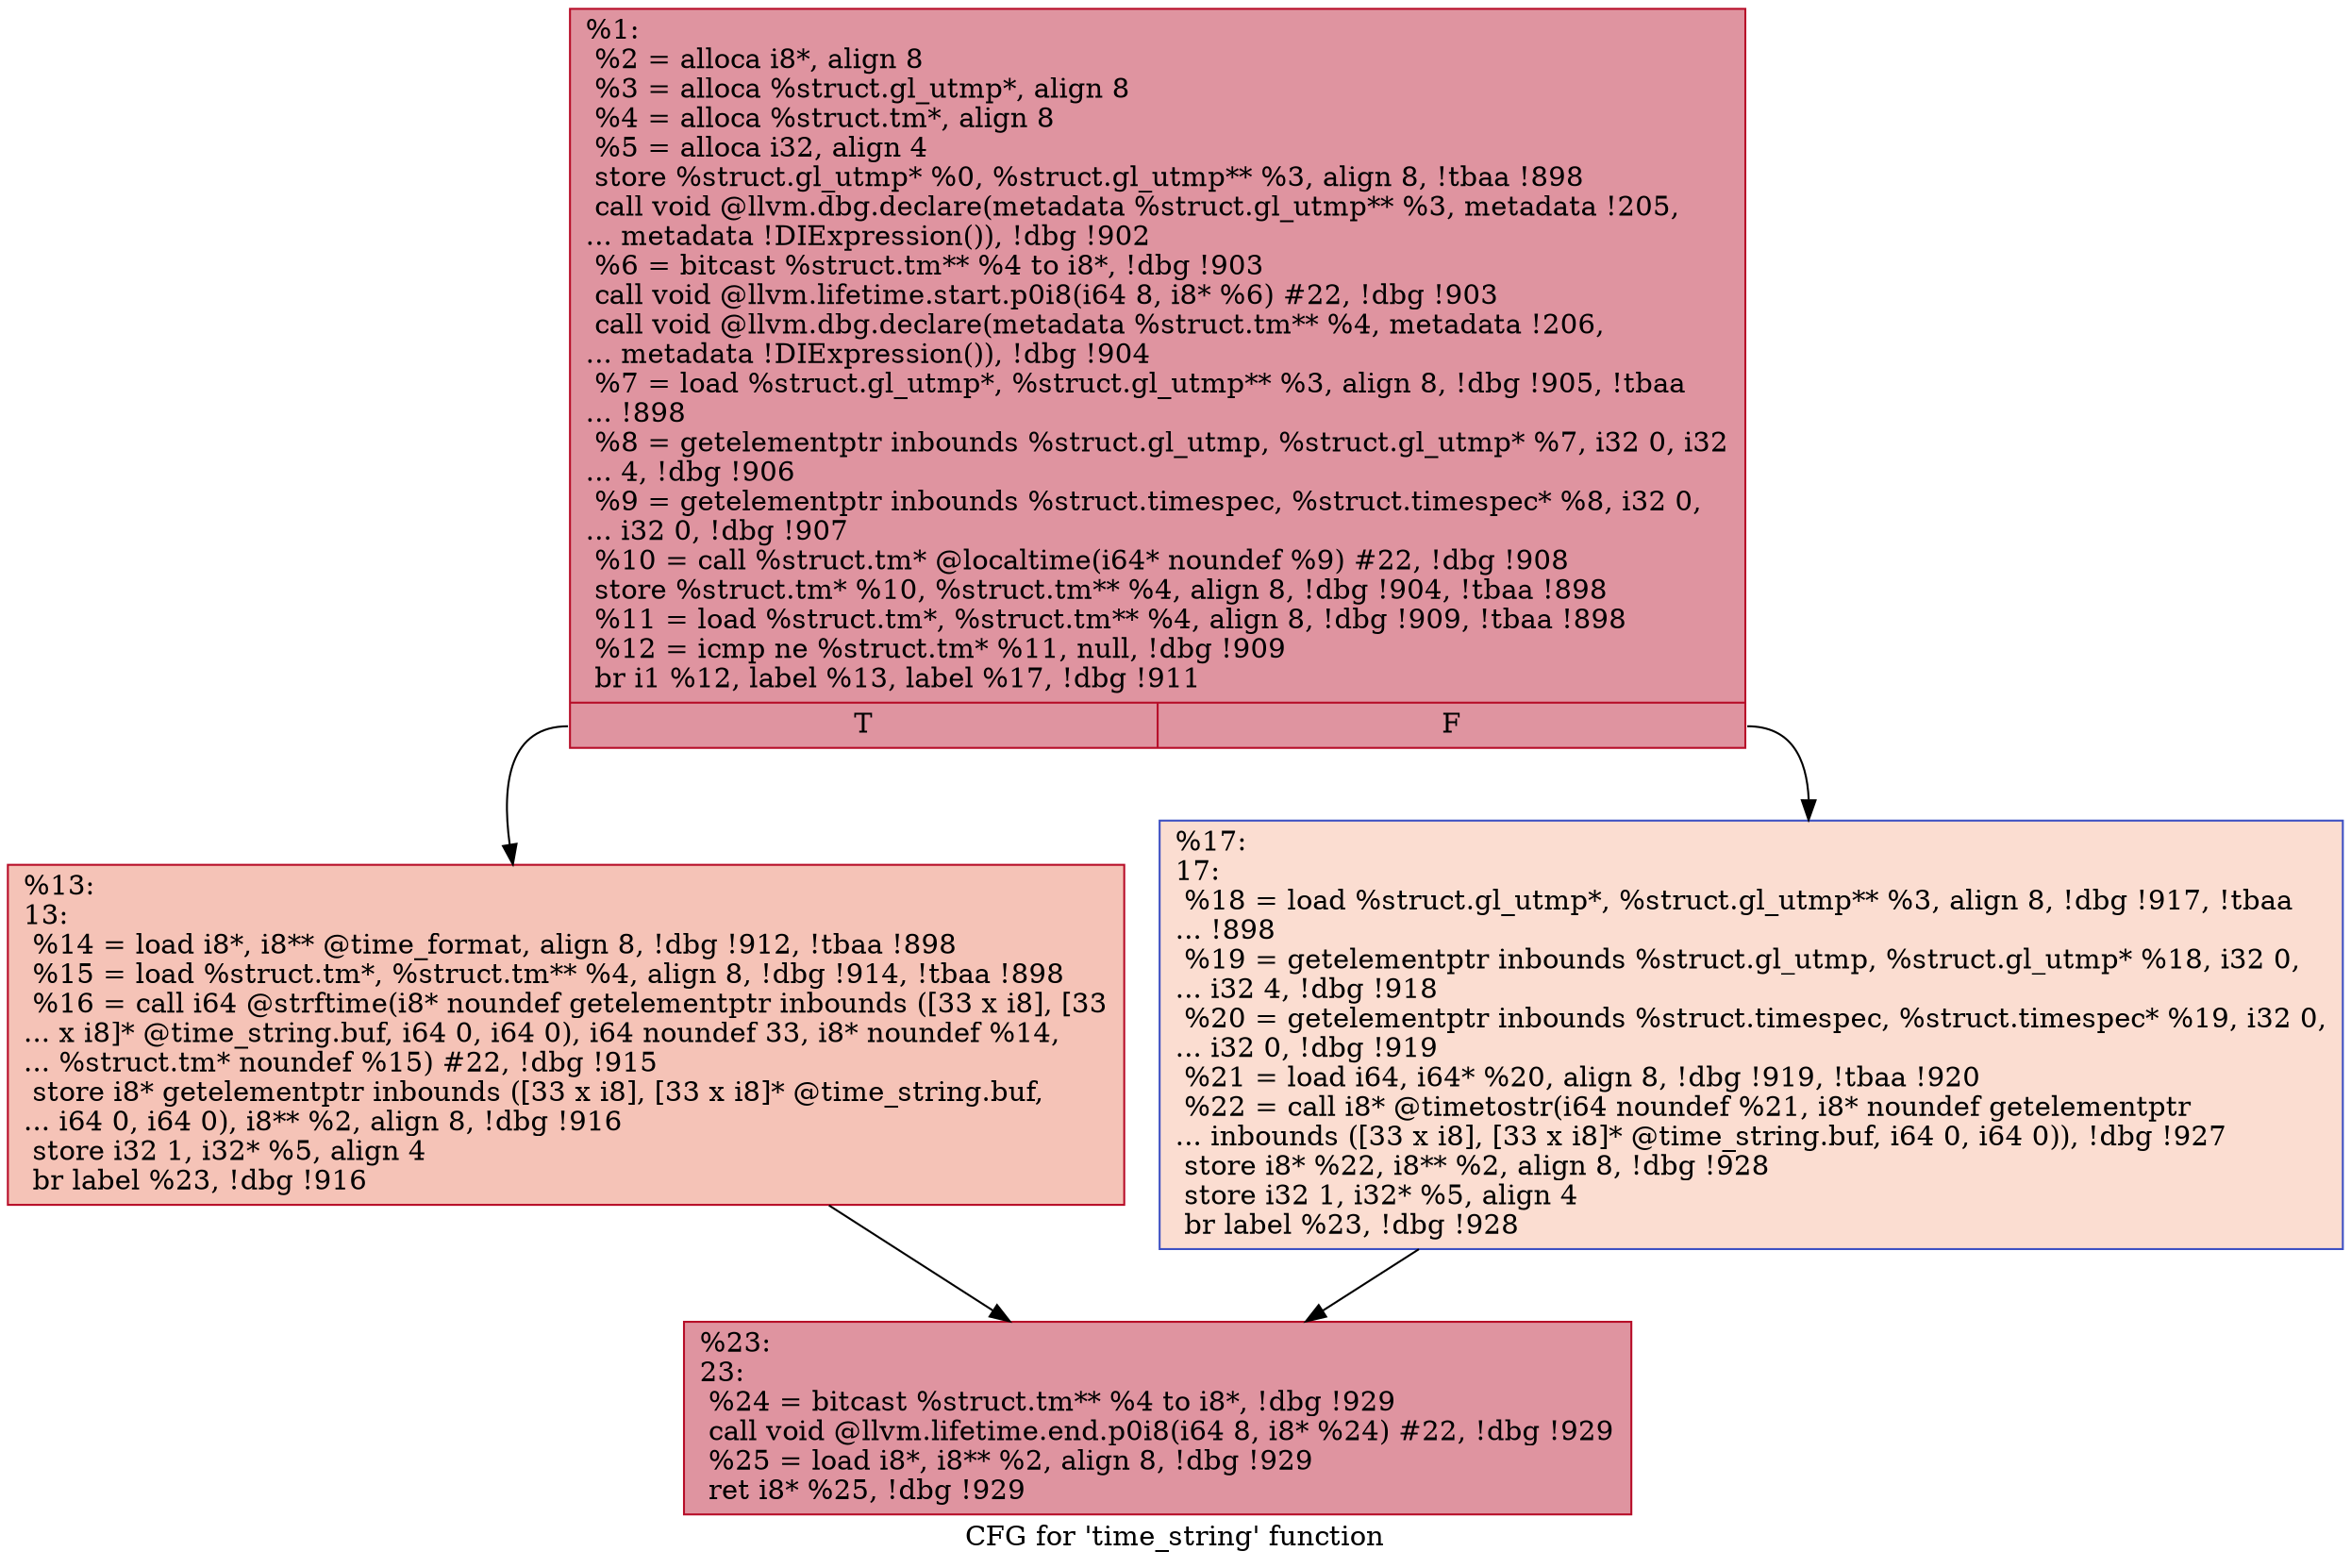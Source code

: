 digraph "CFG for 'time_string' function" {
	label="CFG for 'time_string' function";

	Node0x1d42510 [shape=record,color="#b70d28ff", style=filled, fillcolor="#b70d2870",label="{%1:\l  %2 = alloca i8*, align 8\l  %3 = alloca %struct.gl_utmp*, align 8\l  %4 = alloca %struct.tm*, align 8\l  %5 = alloca i32, align 4\l  store %struct.gl_utmp* %0, %struct.gl_utmp** %3, align 8, !tbaa !898\l  call void @llvm.dbg.declare(metadata %struct.gl_utmp** %3, metadata !205,\l... metadata !DIExpression()), !dbg !902\l  %6 = bitcast %struct.tm** %4 to i8*, !dbg !903\l  call void @llvm.lifetime.start.p0i8(i64 8, i8* %6) #22, !dbg !903\l  call void @llvm.dbg.declare(metadata %struct.tm** %4, metadata !206,\l... metadata !DIExpression()), !dbg !904\l  %7 = load %struct.gl_utmp*, %struct.gl_utmp** %3, align 8, !dbg !905, !tbaa\l... !898\l  %8 = getelementptr inbounds %struct.gl_utmp, %struct.gl_utmp* %7, i32 0, i32\l... 4, !dbg !906\l  %9 = getelementptr inbounds %struct.timespec, %struct.timespec* %8, i32 0,\l... i32 0, !dbg !907\l  %10 = call %struct.tm* @localtime(i64* noundef %9) #22, !dbg !908\l  store %struct.tm* %10, %struct.tm** %4, align 8, !dbg !904, !tbaa !898\l  %11 = load %struct.tm*, %struct.tm** %4, align 8, !dbg !909, !tbaa !898\l  %12 = icmp ne %struct.tm* %11, null, !dbg !909\l  br i1 %12, label %13, label %17, !dbg !911\l|{<s0>T|<s1>F}}"];
	Node0x1d42510:s0 -> Node0x1d1db20;
	Node0x1d42510:s1 -> Node0x1d21320;
	Node0x1d1db20 [shape=record,color="#b70d28ff", style=filled, fillcolor="#e8765c70",label="{%13:\l13:                                               \l  %14 = load i8*, i8** @time_format, align 8, !dbg !912, !tbaa !898\l  %15 = load %struct.tm*, %struct.tm** %4, align 8, !dbg !914, !tbaa !898\l  %16 = call i64 @strftime(i8* noundef getelementptr inbounds ([33 x i8], [33\l... x i8]* @time_string.buf, i64 0, i64 0), i64 noundef 33, i8* noundef %14,\l... %struct.tm* noundef %15) #22, !dbg !915\l  store i8* getelementptr inbounds ([33 x i8], [33 x i8]* @time_string.buf,\l... i64 0, i64 0), i8** %2, align 8, !dbg !916\l  store i32 1, i32* %5, align 4\l  br label %23, !dbg !916\l}"];
	Node0x1d1db20 -> Node0x1d21370;
	Node0x1d21320 [shape=record,color="#3d50c3ff", style=filled, fillcolor="#f7b39670",label="{%17:\l17:                                               \l  %18 = load %struct.gl_utmp*, %struct.gl_utmp** %3, align 8, !dbg !917, !tbaa\l... !898\l  %19 = getelementptr inbounds %struct.gl_utmp, %struct.gl_utmp* %18, i32 0,\l... i32 4, !dbg !918\l  %20 = getelementptr inbounds %struct.timespec, %struct.timespec* %19, i32 0,\l... i32 0, !dbg !919\l  %21 = load i64, i64* %20, align 8, !dbg !919, !tbaa !920\l  %22 = call i8* @timetostr(i64 noundef %21, i8* noundef getelementptr\l... inbounds ([33 x i8], [33 x i8]* @time_string.buf, i64 0, i64 0)), !dbg !927\l  store i8* %22, i8** %2, align 8, !dbg !928\l  store i32 1, i32* %5, align 4\l  br label %23, !dbg !928\l}"];
	Node0x1d21320 -> Node0x1d21370;
	Node0x1d21370 [shape=record,color="#b70d28ff", style=filled, fillcolor="#b70d2870",label="{%23:\l23:                                               \l  %24 = bitcast %struct.tm** %4 to i8*, !dbg !929\l  call void @llvm.lifetime.end.p0i8(i64 8, i8* %24) #22, !dbg !929\l  %25 = load i8*, i8** %2, align 8, !dbg !929\l  ret i8* %25, !dbg !929\l}"];
}
